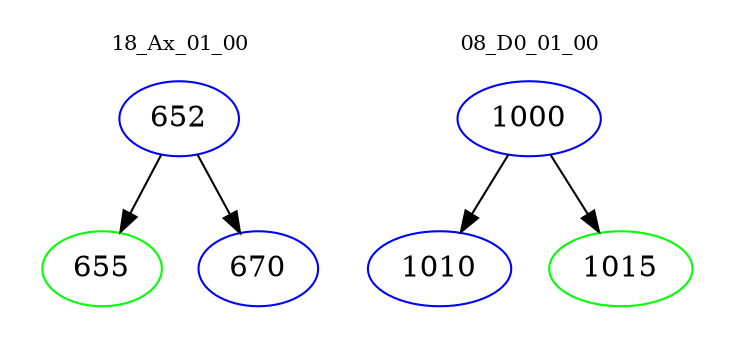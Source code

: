 digraph{
subgraph cluster_0 {
color = white
label = "18_Ax_01_00";
fontsize=10;
T0_652 [label="652", color="blue"]
T0_652 -> T0_655 [color="black"]
T0_655 [label="655", color="green"]
T0_652 -> T0_670 [color="black"]
T0_670 [label="670", color="blue"]
}
subgraph cluster_1 {
color = white
label = "08_D0_01_00";
fontsize=10;
T1_1000 [label="1000", color="blue"]
T1_1000 -> T1_1010 [color="black"]
T1_1010 [label="1010", color="blue"]
T1_1000 -> T1_1015 [color="black"]
T1_1015 [label="1015", color="green"]
}
}
